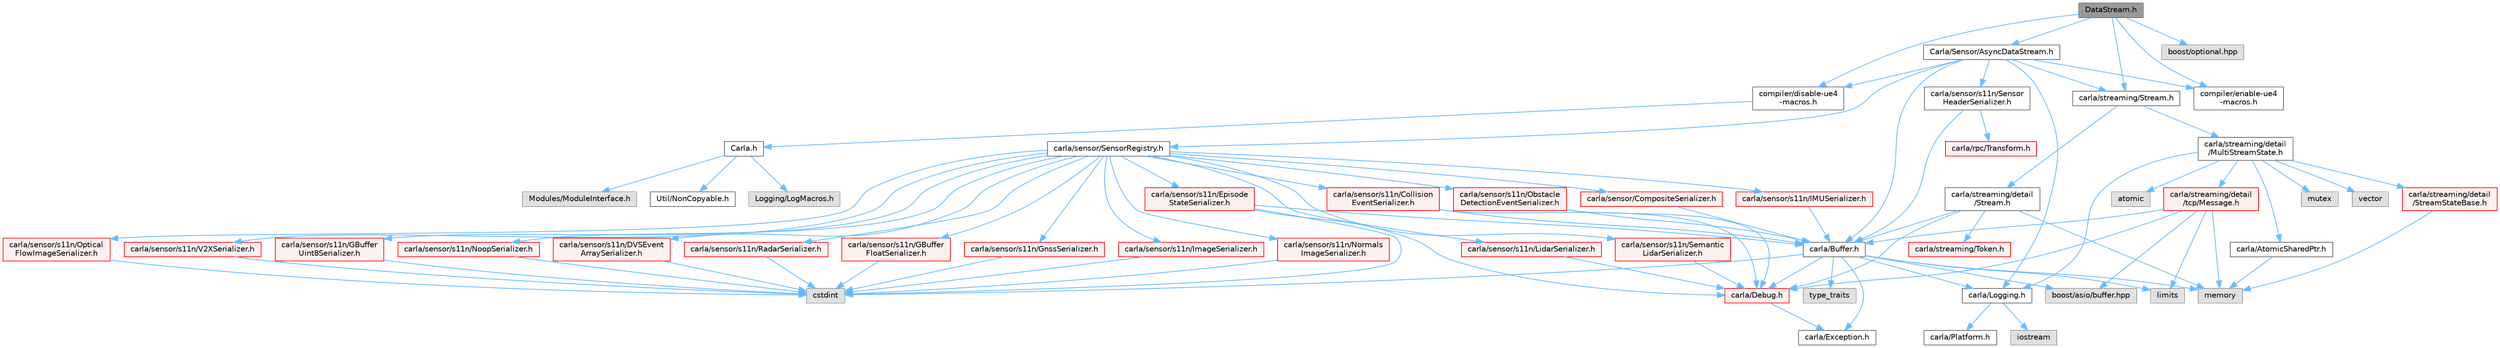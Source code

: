 digraph "DataStream.h"
{
 // INTERACTIVE_SVG=YES
 // LATEX_PDF_SIZE
  bgcolor="transparent";
  edge [fontname=Helvetica,fontsize=10,labelfontname=Helvetica,labelfontsize=10];
  node [fontname=Helvetica,fontsize=10,shape=box,height=0.2,width=0.4];
  Node1 [id="Node000001",label="DataStream.h",height=0.2,width=0.4,color="gray40", fillcolor="grey60", style="filled", fontcolor="black",tooltip=" "];
  Node1 -> Node2 [id="edge1_Node000001_Node000002",color="steelblue1",style="solid",tooltip=" "];
  Node2 [id="Node000002",label="Carla/Sensor/AsyncDataStream.h",height=0.2,width=0.4,color="grey40", fillcolor="white", style="filled",URL="$d9/d4d/AsyncDataStream_8h.html",tooltip=" "];
  Node2 -> Node3 [id="edge2_Node000002_Node000003",color="steelblue1",style="solid",tooltip=" "];
  Node3 [id="Node000003",label="compiler/disable-ue4\l-macros.h",height=0.2,width=0.4,color="grey40", fillcolor="white", style="filled",URL="$d2/d02/disable-ue4-macros_8h.html",tooltip=" "];
  Node3 -> Node4 [id="edge3_Node000003_Node000004",color="steelblue1",style="solid",tooltip=" "];
  Node4 [id="Node000004",label="Carla.h",height=0.2,width=0.4,color="grey40", fillcolor="white", style="filled",URL="$d7/d7d/Carla_8h.html",tooltip=" "];
  Node4 -> Node5 [id="edge4_Node000004_Node000005",color="steelblue1",style="solid",tooltip=" "];
  Node5 [id="Node000005",label="Util/NonCopyable.h",height=0.2,width=0.4,color="grey40", fillcolor="white", style="filled",URL="$d4/d57/Unreal_2CarlaUE4_2Plugins_2Carla_2Source_2Carla_2Util_2NonCopyable_8h.html",tooltip=" "];
  Node4 -> Node6 [id="edge5_Node000004_Node000006",color="steelblue1",style="solid",tooltip=" "];
  Node6 [id="Node000006",label="Logging/LogMacros.h",height=0.2,width=0.4,color="grey60", fillcolor="#E0E0E0", style="filled",tooltip=" "];
  Node4 -> Node7 [id="edge6_Node000004_Node000007",color="steelblue1",style="solid",tooltip=" "];
  Node7 [id="Node000007",label="Modules/ModuleInterface.h",height=0.2,width=0.4,color="grey60", fillcolor="#E0E0E0", style="filled",tooltip=" "];
  Node2 -> Node8 [id="edge7_Node000002_Node000008",color="steelblue1",style="solid",tooltip=" "];
  Node8 [id="Node000008",label="carla/Buffer.h",height=0.2,width=0.4,color="grey40", fillcolor="white", style="filled",URL="$d2/dda/carla_2Buffer_8h.html",tooltip=" "];
  Node8 -> Node9 [id="edge8_Node000008_Node000009",color="steelblue1",style="solid",tooltip=" "];
  Node9 [id="Node000009",label="carla/Debug.h",height=0.2,width=0.4,color="red", fillcolor="#FFF0F0", style="filled",URL="$d4/deb/Debug_8h.html",tooltip=" "];
  Node9 -> Node10 [id="edge9_Node000009_Node000010",color="steelblue1",style="solid",tooltip=" "];
  Node10 [id="Node000010",label="carla/Exception.h",height=0.2,width=0.4,color="grey40", fillcolor="white", style="filled",URL="$d8/d8a/Exception_8h.html",tooltip=" "];
  Node8 -> Node10 [id="edge10_Node000008_Node000010",color="steelblue1",style="solid",tooltip=" "];
  Node8 -> Node13 [id="edge11_Node000008_Node000013",color="steelblue1",style="solid",tooltip=" "];
  Node13 [id="Node000013",label="carla/Logging.h",height=0.2,width=0.4,color="grey40", fillcolor="white", style="filled",URL="$de/d87/Logging_8h.html",tooltip=" "];
  Node13 -> Node14 [id="edge12_Node000013_Node000014",color="steelblue1",style="solid",tooltip=" "];
  Node14 [id="Node000014",label="carla/Platform.h",height=0.2,width=0.4,color="grey40", fillcolor="white", style="filled",URL="$d9/dd0/Platform_8h.html",tooltip=" "];
  Node13 -> Node15 [id="edge13_Node000013_Node000015",color="steelblue1",style="solid",tooltip=" "];
  Node15 [id="Node000015",label="iostream",height=0.2,width=0.4,color="grey60", fillcolor="#E0E0E0", style="filled",tooltip=" "];
  Node8 -> Node16 [id="edge14_Node000008_Node000016",color="steelblue1",style="solid",tooltip=" "];
  Node16 [id="Node000016",label="boost/asio/buffer.hpp",height=0.2,width=0.4,color="grey60", fillcolor="#E0E0E0", style="filled",tooltip=" "];
  Node8 -> Node17 [id="edge15_Node000008_Node000017",color="steelblue1",style="solid",tooltip=" "];
  Node17 [id="Node000017",label="cstdint",height=0.2,width=0.4,color="grey60", fillcolor="#E0E0E0", style="filled",tooltip=" "];
  Node8 -> Node18 [id="edge16_Node000008_Node000018",color="steelblue1",style="solid",tooltip=" "];
  Node18 [id="Node000018",label="limits",height=0.2,width=0.4,color="grey60", fillcolor="#E0E0E0", style="filled",tooltip=" "];
  Node8 -> Node19 [id="edge17_Node000008_Node000019",color="steelblue1",style="solid",tooltip=" "];
  Node19 [id="Node000019",label="memory",height=0.2,width=0.4,color="grey60", fillcolor="#E0E0E0", style="filled",tooltip=" "];
  Node8 -> Node20 [id="edge18_Node000008_Node000020",color="steelblue1",style="solid",tooltip=" "];
  Node20 [id="Node000020",label="type_traits",height=0.2,width=0.4,color="grey60", fillcolor="#E0E0E0", style="filled",tooltip=" "];
  Node2 -> Node13 [id="edge19_Node000002_Node000013",color="steelblue1",style="solid",tooltip=" "];
  Node2 -> Node21 [id="edge20_Node000002_Node000021",color="steelblue1",style="solid",tooltip=" "];
  Node21 [id="Node000021",label="carla/sensor/SensorRegistry.h",height=0.2,width=0.4,color="grey40", fillcolor="white", style="filled",URL="$d4/d03/SensorRegistry_8h.html",tooltip=" "];
  Node21 -> Node22 [id="edge21_Node000021_Node000022",color="steelblue1",style="solid",tooltip=" "];
  Node22 [id="Node000022",label="carla/sensor/CompositeSerializer.h",height=0.2,width=0.4,color="red", fillcolor="#FFF0F0", style="filled",URL="$d0/dc9/CompositeSerializer_8h.html",tooltip=" "];
  Node22 -> Node8 [id="edge22_Node000022_Node000008",color="steelblue1",style="solid",tooltip=" "];
  Node21 -> Node56 [id="edge23_Node000021_Node000056",color="steelblue1",style="solid",tooltip=" "];
  Node56 [id="Node000056",label="carla/sensor/s11n/Collision\lEventSerializer.h",height=0.2,width=0.4,color="red", fillcolor="#FFF0F0", style="filled",URL="$d8/d9f/CollisionEventSerializer_8h.html",tooltip=" "];
  Node56 -> Node8 [id="edge24_Node000056_Node000008",color="steelblue1",style="solid",tooltip=" "];
  Node56 -> Node9 [id="edge25_Node000056_Node000009",color="steelblue1",style="solid",tooltip=" "];
  Node21 -> Node74 [id="edge26_Node000021_Node000074",color="steelblue1",style="solid",tooltip=" "];
  Node74 [id="Node000074",label="carla/sensor/s11n/DVSEvent\lArraySerializer.h",height=0.2,width=0.4,color="red", fillcolor="#FFF0F0", style="filled",URL="$d7/d74/DVSEventArraySerializer_8h.html",tooltip=" "];
  Node74 -> Node17 [id="edge27_Node000074_Node000017",color="steelblue1",style="solid",tooltip=" "];
  Node21 -> Node76 [id="edge28_Node000021_Node000076",color="steelblue1",style="solid",tooltip=" "];
  Node76 [id="Node000076",label="carla/sensor/s11n/Episode\lStateSerializer.h",height=0.2,width=0.4,color="red", fillcolor="#FFF0F0", style="filled",URL="$dd/dd8/EpisodeStateSerializer_8h.html",tooltip=" "];
  Node76 -> Node8 [id="edge29_Node000076_Node000008",color="steelblue1",style="solid",tooltip=" "];
  Node76 -> Node9 [id="edge30_Node000076_Node000009",color="steelblue1",style="solid",tooltip=" "];
  Node76 -> Node17 [id="edge31_Node000076_Node000017",color="steelblue1",style="solid",tooltip=" "];
  Node21 -> Node87 [id="edge32_Node000021_Node000087",color="steelblue1",style="solid",tooltip=" "];
  Node87 [id="Node000087",label="carla/sensor/s11n/GnssSerializer.h",height=0.2,width=0.4,color="red", fillcolor="#FFF0F0", style="filled",URL="$d6/dc5/GnssSerializer_8h.html",tooltip=" "];
  Node87 -> Node17 [id="edge33_Node000087_Node000017",color="steelblue1",style="solid",tooltip=" "];
  Node21 -> Node89 [id="edge34_Node000021_Node000089",color="steelblue1",style="solid",tooltip=" "];
  Node89 [id="Node000089",label="carla/sensor/s11n/ImageSerializer.h",height=0.2,width=0.4,color="red", fillcolor="#FFF0F0", style="filled",URL="$de/dbf/ImageSerializer_8h.html",tooltip=" "];
  Node89 -> Node17 [id="edge35_Node000089_Node000017",color="steelblue1",style="solid",tooltip=" "];
  Node21 -> Node90 [id="edge36_Node000021_Node000090",color="steelblue1",style="solid",tooltip=" "];
  Node90 [id="Node000090",label="carla/sensor/s11n/Normals\lImageSerializer.h",height=0.2,width=0.4,color="red", fillcolor="#FFF0F0", style="filled",URL="$dd/d9f/NormalsImageSerializer_8h.html",tooltip=" "];
  Node90 -> Node17 [id="edge37_Node000090_Node000017",color="steelblue1",style="solid",tooltip=" "];
  Node21 -> Node91 [id="edge38_Node000021_Node000091",color="steelblue1",style="solid",tooltip=" "];
  Node91 [id="Node000091",label="carla/sensor/s11n/Optical\lFlowImageSerializer.h",height=0.2,width=0.4,color="red", fillcolor="#FFF0F0", style="filled",URL="$dd/d8a/OpticalFlowImageSerializer_8h.html",tooltip=" "];
  Node91 -> Node17 [id="edge39_Node000091_Node000017",color="steelblue1",style="solid",tooltip=" "];
  Node21 -> Node92 [id="edge40_Node000021_Node000092",color="steelblue1",style="solid",tooltip=" "];
  Node92 [id="Node000092",label="carla/sensor/s11n/IMUSerializer.h",height=0.2,width=0.4,color="red", fillcolor="#FFF0F0", style="filled",URL="$db/daa/IMUSerializer_8h.html",tooltip=" "];
  Node92 -> Node8 [id="edge41_Node000092_Node000008",color="steelblue1",style="solid",tooltip=" "];
  Node21 -> Node93 [id="edge42_Node000021_Node000093",color="steelblue1",style="solid",tooltip=" "];
  Node93 [id="Node000093",label="carla/sensor/s11n/LidarSerializer.h",height=0.2,width=0.4,color="red", fillcolor="#FFF0F0", style="filled",URL="$d1/de3/LidarSerializer_8h.html",tooltip=" "];
  Node93 -> Node9 [id="edge43_Node000093_Node000009",color="steelblue1",style="solid",tooltip=" "];
  Node21 -> Node98 [id="edge44_Node000021_Node000098",color="steelblue1",style="solid",tooltip=" "];
  Node98 [id="Node000098",label="carla/sensor/s11n/NoopSerializer.h",height=0.2,width=0.4,color="red", fillcolor="#FFF0F0", style="filled",URL="$da/d3e/NoopSerializer_8h.html",tooltip=" "];
  Node98 -> Node17 [id="edge45_Node000098_Node000017",color="steelblue1",style="solid",tooltip=" "];
  Node21 -> Node99 [id="edge46_Node000021_Node000099",color="steelblue1",style="solid",tooltip=" "];
  Node99 [id="Node000099",label="carla/sensor/s11n/Obstacle\lDetectionEventSerializer.h",height=0.2,width=0.4,color="red", fillcolor="#FFF0F0", style="filled",URL="$d3/d5c/ObstacleDetectionEventSerializer_8h.html",tooltip=" "];
  Node99 -> Node8 [id="edge47_Node000099_Node000008",color="steelblue1",style="solid",tooltip=" "];
  Node99 -> Node9 [id="edge48_Node000099_Node000009",color="steelblue1",style="solid",tooltip=" "];
  Node21 -> Node100 [id="edge49_Node000021_Node000100",color="steelblue1",style="solid",tooltip=" "];
  Node100 [id="Node000100",label="carla/sensor/s11n/RadarSerializer.h",height=0.2,width=0.4,color="red", fillcolor="#FFF0F0", style="filled",URL="$db/d71/RadarSerializer_8h.html",tooltip=" "];
  Node100 -> Node17 [id="edge50_Node000100_Node000017",color="steelblue1",style="solid",tooltip=" "];
  Node21 -> Node103 [id="edge51_Node000021_Node000103",color="steelblue1",style="solid",tooltip=" "];
  Node103 [id="Node000103",label="carla/sensor/s11n/Semantic\lLidarSerializer.h",height=0.2,width=0.4,color="red", fillcolor="#FFF0F0", style="filled",URL="$dd/d23/SemanticLidarSerializer_8h.html",tooltip=" "];
  Node103 -> Node9 [id="edge52_Node000103_Node000009",color="steelblue1",style="solid",tooltip=" "];
  Node21 -> Node104 [id="edge53_Node000021_Node000104",color="steelblue1",style="solid",tooltip=" "];
  Node104 [id="Node000104",label="carla/sensor/s11n/GBuffer\lUint8Serializer.h",height=0.2,width=0.4,color="red", fillcolor="#FFF0F0", style="filled",URL="$d4/d68/GBufferUint8Serializer_8h.html",tooltip=" "];
  Node104 -> Node17 [id="edge54_Node000104_Node000017",color="steelblue1",style="solid",tooltip=" "];
  Node21 -> Node105 [id="edge55_Node000021_Node000105",color="steelblue1",style="solid",tooltip=" "];
  Node105 [id="Node000105",label="carla/sensor/s11n/GBuffer\lFloatSerializer.h",height=0.2,width=0.4,color="red", fillcolor="#FFF0F0", style="filled",URL="$d8/d61/GBufferFloatSerializer_8h.html",tooltip=" "];
  Node105 -> Node17 [id="edge56_Node000105_Node000017",color="steelblue1",style="solid",tooltip=" "];
  Node21 -> Node106 [id="edge57_Node000021_Node000106",color="steelblue1",style="solid",tooltip=" "];
  Node106 [id="Node000106",label="carla/sensor/s11n/V2XSerializer.h",height=0.2,width=0.4,color="red", fillcolor="#FFF0F0", style="filled",URL="$d6/da8/V2XSerializer_8h.html",tooltip=" "];
  Node106 -> Node17 [id="edge58_Node000106_Node000017",color="steelblue1",style="solid",tooltip=" "];
  Node2 -> Node31 [id="edge59_Node000002_Node000031",color="steelblue1",style="solid",tooltip=" "];
  Node31 [id="Node000031",label="carla/sensor/s11n/Sensor\lHeaderSerializer.h",height=0.2,width=0.4,color="grey40", fillcolor="white", style="filled",URL="$dd/da9/SensorHeaderSerializer_8h.html",tooltip=" "];
  Node31 -> Node8 [id="edge60_Node000031_Node000008",color="steelblue1",style="solid",tooltip=" "];
  Node31 -> Node32 [id="edge61_Node000031_Node000032",color="steelblue1",style="solid",tooltip=" "];
  Node32 [id="Node000032",label="carla/rpc/Transform.h",height=0.2,width=0.4,color="red", fillcolor="#FFF0F0", style="filled",URL="$df/d36/rpc_2Transform_8h.html",tooltip=" "];
  Node2 -> Node110 [id="edge62_Node000002_Node000110",color="steelblue1",style="solid",tooltip=" "];
  Node110 [id="Node000110",label="carla/streaming/Stream.h",height=0.2,width=0.4,color="grey40", fillcolor="white", style="filled",URL="$de/dd1/Stream_8h.html",tooltip=" "];
  Node110 -> Node111 [id="edge63_Node000110_Node000111",color="steelblue1",style="solid",tooltip=" "];
  Node111 [id="Node000111",label="carla/streaming/detail\l/MultiStreamState.h",height=0.2,width=0.4,color="grey40", fillcolor="white", style="filled",URL="$df/dc5/MultiStreamState_8h.html",tooltip=" "];
  Node111 -> Node112 [id="edge64_Node000111_Node000112",color="steelblue1",style="solid",tooltip=" "];
  Node112 [id="Node000112",label="carla/AtomicSharedPtr.h",height=0.2,width=0.4,color="grey40", fillcolor="white", style="filled",URL="$df/de2/AtomicSharedPtr_8h.html",tooltip=" "];
  Node112 -> Node19 [id="edge65_Node000112_Node000019",color="steelblue1",style="solid",tooltip=" "];
  Node111 -> Node13 [id="edge66_Node000111_Node000013",color="steelblue1",style="solid",tooltip=" "];
  Node111 -> Node113 [id="edge67_Node000111_Node000113",color="steelblue1",style="solid",tooltip=" "];
  Node113 [id="Node000113",label="carla/streaming/detail\l/StreamStateBase.h",height=0.2,width=0.4,color="red", fillcolor="#FFF0F0", style="filled",URL="$de/d69/StreamStateBase_8h.html",tooltip=" "];
  Node113 -> Node19 [id="edge68_Node000113_Node000019",color="steelblue1",style="solid",tooltip=" "];
  Node111 -> Node122 [id="edge69_Node000111_Node000122",color="steelblue1",style="solid",tooltip=" "];
  Node122 [id="Node000122",label="carla/streaming/detail\l/tcp/Message.h",height=0.2,width=0.4,color="red", fillcolor="#FFF0F0", style="filled",URL="$d5/dca/Message_8h.html",tooltip=" "];
  Node122 -> Node8 [id="edge70_Node000122_Node000008",color="steelblue1",style="solid",tooltip=" "];
  Node122 -> Node9 [id="edge71_Node000122_Node000009",color="steelblue1",style="solid",tooltip=" "];
  Node122 -> Node16 [id="edge72_Node000122_Node000016",color="steelblue1",style="solid",tooltip=" "];
  Node122 -> Node18 [id="edge73_Node000122_Node000018",color="steelblue1",style="solid",tooltip=" "];
  Node122 -> Node19 [id="edge74_Node000122_Node000019",color="steelblue1",style="solid",tooltip=" "];
  Node111 -> Node134 [id="edge75_Node000111_Node000134",color="steelblue1",style="solid",tooltip=" "];
  Node134 [id="Node000134",label="mutex",height=0.2,width=0.4,color="grey60", fillcolor="#E0E0E0", style="filled",tooltip=" "];
  Node111 -> Node54 [id="edge76_Node000111_Node000054",color="steelblue1",style="solid",tooltip=" "];
  Node54 [id="Node000054",label="vector",height=0.2,width=0.4,color="grey60", fillcolor="#E0E0E0", style="filled",tooltip=" "];
  Node111 -> Node135 [id="edge77_Node000111_Node000135",color="steelblue1",style="solid",tooltip=" "];
  Node135 [id="Node000135",label="atomic",height=0.2,width=0.4,color="grey60", fillcolor="#E0E0E0", style="filled",tooltip=" "];
  Node110 -> Node136 [id="edge78_Node000110_Node000136",color="steelblue1",style="solid",tooltip=" "];
  Node136 [id="Node000136",label="carla/streaming/detail\l/Stream.h",height=0.2,width=0.4,color="grey40", fillcolor="white", style="filled",URL="$d3/dff/detail_2Stream_8h.html",tooltip=" "];
  Node136 -> Node8 [id="edge79_Node000136_Node000008",color="steelblue1",style="solid",tooltip=" "];
  Node136 -> Node9 [id="edge80_Node000136_Node000009",color="steelblue1",style="solid",tooltip=" "];
  Node136 -> Node72 [id="edge81_Node000136_Node000072",color="steelblue1",style="solid",tooltip=" "];
  Node72 [id="Node000072",label="carla/streaming/Token.h",height=0.2,width=0.4,color="red", fillcolor="#FFF0F0", style="filled",URL="$dc/d33/Token_8h.html",tooltip=" "];
  Node136 -> Node19 [id="edge82_Node000136_Node000019",color="steelblue1",style="solid",tooltip=" "];
  Node2 -> Node41 [id="edge83_Node000002_Node000041",color="steelblue1",style="solid",tooltip=" "];
  Node41 [id="Node000041",label="compiler/enable-ue4\l-macros.h",height=0.2,width=0.4,color="grey40", fillcolor="white", style="filled",URL="$d9/da2/enable-ue4-macros_8h.html",tooltip=" "];
  Node1 -> Node3 [id="edge84_Node000001_Node000003",color="steelblue1",style="solid",tooltip=" "];
  Node1 -> Node110 [id="edge85_Node000001_Node000110",color="steelblue1",style="solid",tooltip=" "];
  Node1 -> Node137 [id="edge86_Node000001_Node000137",color="steelblue1",style="solid",tooltip=" "];
  Node137 [id="Node000137",label="boost/optional.hpp",height=0.2,width=0.4,color="grey60", fillcolor="#E0E0E0", style="filled",tooltip=" "];
  Node1 -> Node41 [id="edge87_Node000001_Node000041",color="steelblue1",style="solid",tooltip=" "];
}
